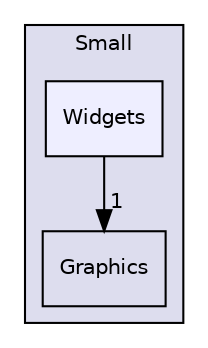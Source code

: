 digraph "C:/Users/folae/Documents/Code/Big-Projects/ScriptWizards/SmallGameLibrary/include/Small/Widgets" {
  compound=true
  node [ fontsize="10", fontname="Helvetica"];
  edge [ labelfontsize="10", labelfontname="Helvetica"];
  subgraph clusterdir_517f7d009caed18d50502f12c0d97ec3 {
    graph [ bgcolor="#ddddee", pencolor="black", label="Small" fontname="Helvetica", fontsize="10", URL="dir_517f7d009caed18d50502f12c0d97ec3.html"]
  dir_230ebb31a7b473b673878f5d3da6d001 [shape=box label="Graphics" URL="dir_230ebb31a7b473b673878f5d3da6d001.html"];
  dir_eb1ad7c5cdd5fd5975031a9e1391d8c9 [shape=box, label="Widgets", style="filled", fillcolor="#eeeeff", pencolor="black", URL="dir_eb1ad7c5cdd5fd5975031a9e1391d8c9.html"];
  }
  dir_eb1ad7c5cdd5fd5975031a9e1391d8c9->dir_230ebb31a7b473b673878f5d3da6d001 [headlabel="1", labeldistance=1.5 headhref="dir_000011_000007.html"];
}
